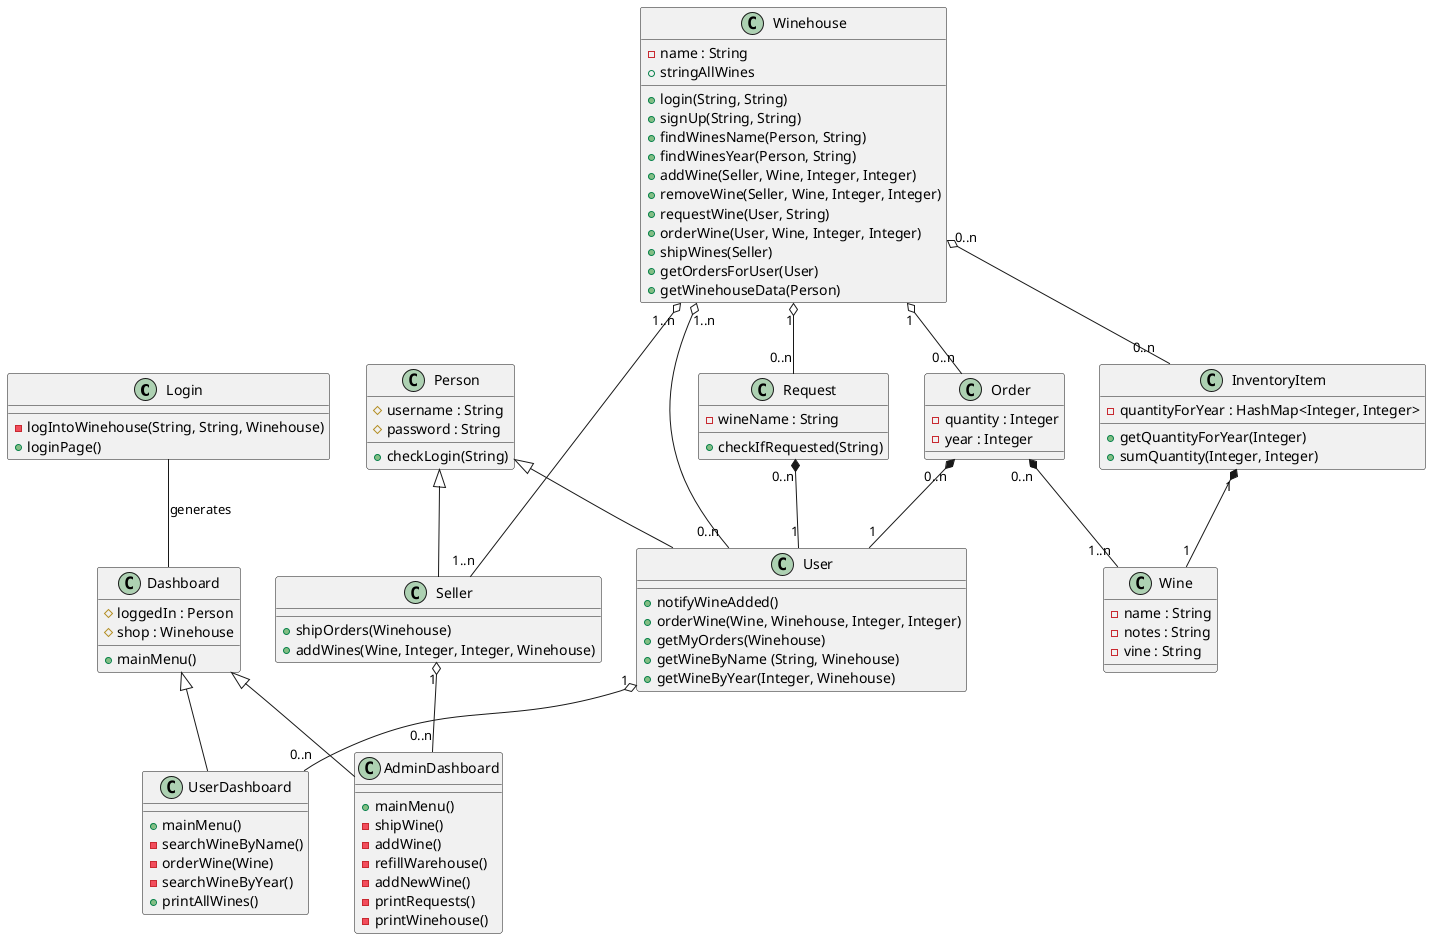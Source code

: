 @startuml classes
 Login -- Dashboard : generates
 Dashboard <|-- UserDashboard
 Dashboard <|-- AdminDashboard

 Person <|-- Seller 
 Person <|-- User 
 User "1" o-- "0..n" UserDashboard 
 Seller "1" o-- "0..n" AdminDashboard

Winehouse "1..n" o-- "1..n" Seller
Winehouse "1..n" o-- "0..n" User
Winehouse "1" o-- "0..n" Request
Winehouse "1" o-- "0..n" Order
Winehouse "0..n" o-- "0..n" InventoryItem

InventoryItem "1" *-- "1" Wine

Order "0..n" *-- "1..n" Wine
Order "0..n" *-- "1" User

Request "0..n" *-- "1" User

class Login {
    -logIntoWinehouse(String, String, Winehouse)
    +loginPage()
}

class Dashboard {
    #loggedIn : Person
    #shop : Winehouse
    +mainMenu()
}

class UserDashboard {
    +mainMenu()
    -searchWineByName()
    -orderWine(Wine)
    -searchWineByYear()
    +printAllWines()
}

class AdminDashboard {
    +mainMenu()
    -shipWine()
    -addWine()
    -refillWarehouse()
    -addNewWine()
    -printRequests()
    -printWinehouse()
}

class Person {
    #username : String
    #password : String
    +checkLogin(String)
}

class Seller {
    +shipOrders(Winehouse)
    +addWines(Wine, Integer, Integer, Winehouse)
}

class User {
    +notifyWineAdded()
    +orderWine(Wine, Winehouse, Integer, Integer)
    +getMyOrders(Winehouse)
    +getWineByName (String, Winehouse)
    +getWineByYear(Integer, Winehouse)
}

class Winehouse {
    -name : String
    +login(String, String)
    +signUp(String, String)
    +findWinesName(Person, String)
    +findWinesYear(Person, String)
    +addWine(Seller, Wine, Integer, Integer)
    +removeWine(Seller, Wine, Integer, Integer)
    +requestWine(User, String)
    +orderWine(User, Wine, Integer, Integer)
    +shipWines(Seller)
    +getOrdersForUser(User)
    +getWinehouseData(Person)
    +stringAllWines
}

class Request {
    -wineName : String 
    +checkIfRequested(String)
}

class Order {
    -quantity : Integer
    -year : Integer
}

class InventoryItem {
    -quantityForYear : HashMap<Integer, Integer>
    +getQuantityForYear(Integer)
    +sumQuantity(Integer, Integer)
}

class Wine {
    -name : String
    -notes : String 
    -vine : String 
}




@enduml